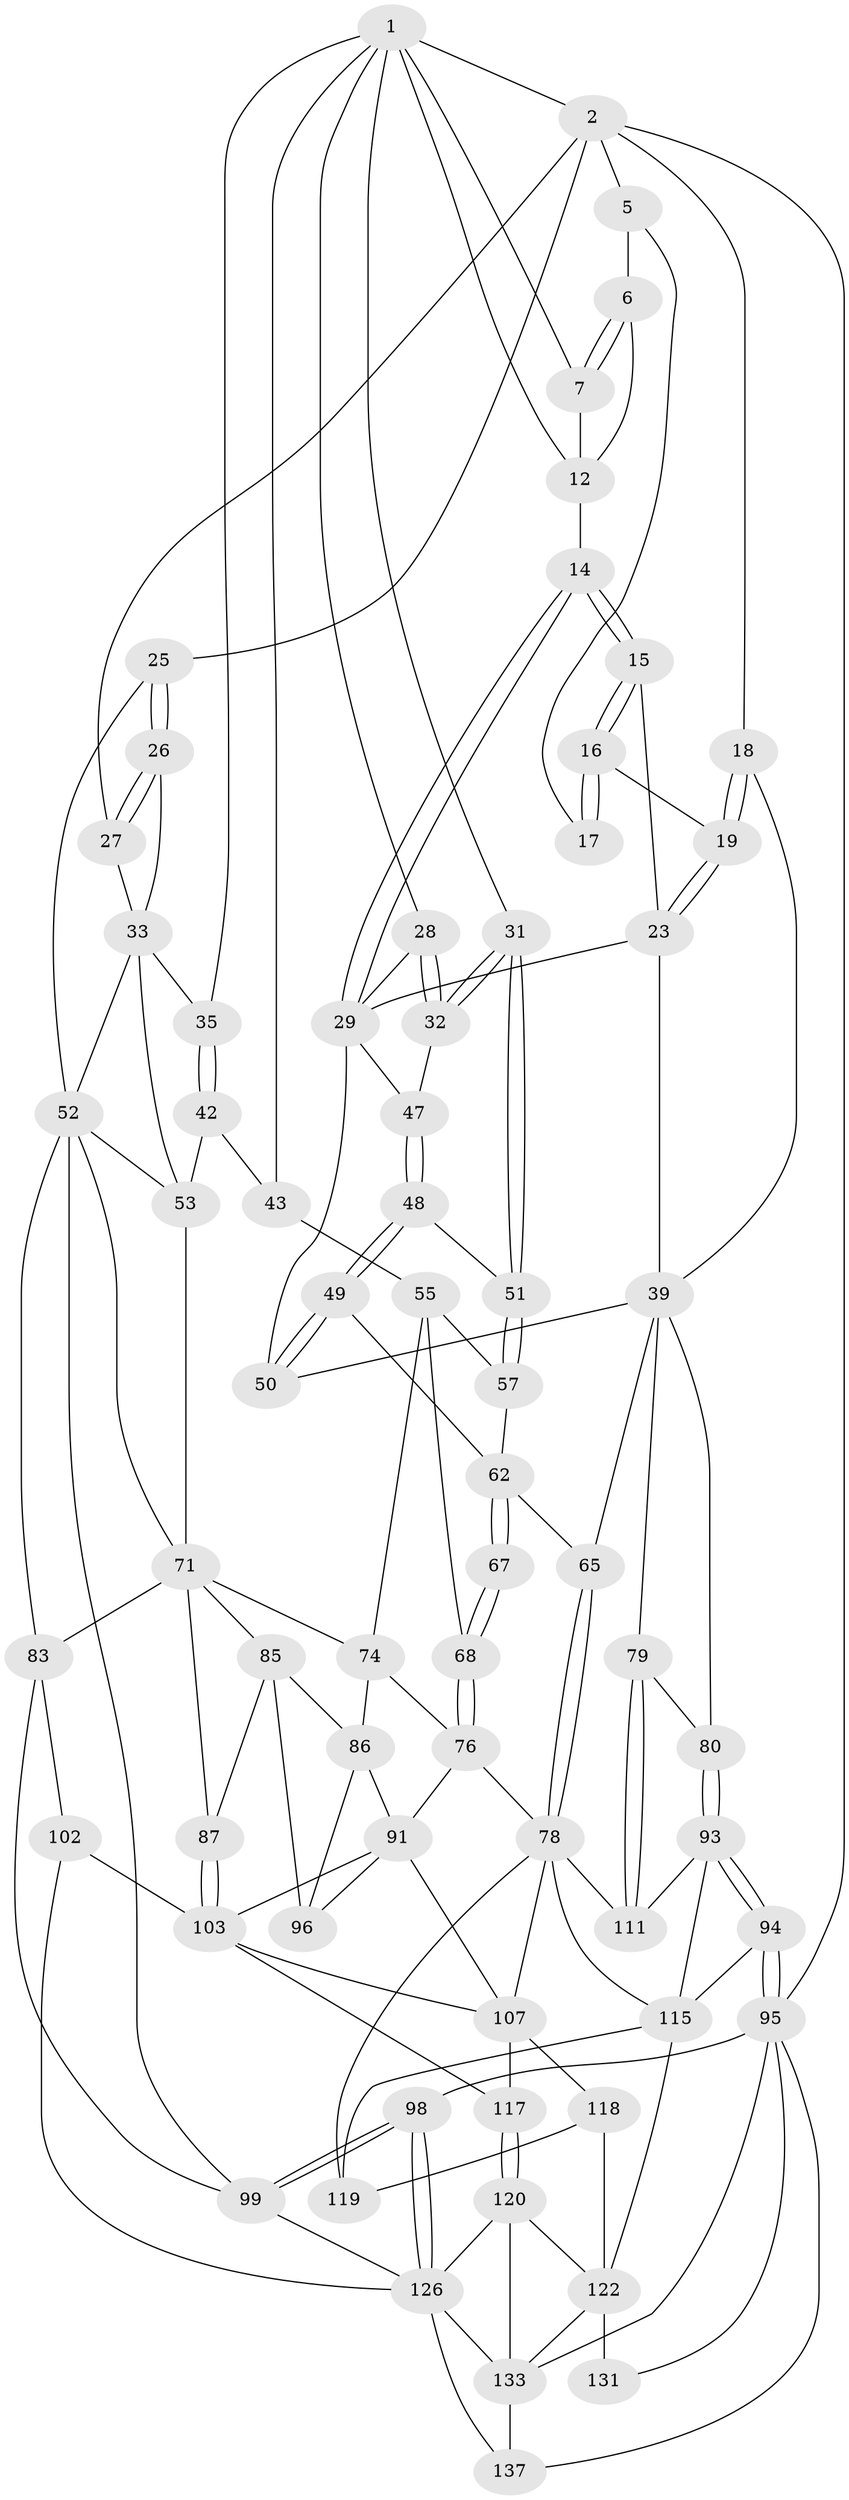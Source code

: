 // original degree distribution, {3: 0.014492753623188406, 4: 0.2318840579710145, 6: 0.21739130434782608, 5: 0.5362318840579711}
// Generated by graph-tools (version 1.1) at 2025/28/03/15/25 16:28:03]
// undirected, 69 vertices, 158 edges
graph export_dot {
graph [start="1"]
  node [color=gray90,style=filled];
  1 [pos="+0.6105159255063033+0",super="+8"];
  2 [pos="+0.8180291727930927+0",super="+3+21"];
  5 [pos="+0.08650762496264036+0"];
  6 [pos="+0.08866572084531608+0"];
  7 [pos="+0.3382898362072224+0",super="+11"];
  12 [pos="+0.33770040911819704+0.04718334878059422",super="+13"];
  14 [pos="+0.2008166542935106+0.11532164771969904"];
  15 [pos="+0.12831075429928301+0.11379260683596665"];
  16 [pos="+0.12282146568208348+0.09970794921827703",super="+20"];
  17 [pos="+0.08486681466444815+0"];
  18 [pos="+0+0.2692860199093239"];
  19 [pos="+0.06050519058865046+0.1244775614531073"];
  23 [pos="+0.0872948433539418+0.1269917914205047",super="+38"];
  25 [pos="+1+0.17039989547153342"];
  26 [pos="+1+0.14209486064754637"];
  27 [pos="+0.836510255472697+0.028902711024606686"];
  28 [pos="+0.3569999178839085+0.10859047795778509"];
  29 [pos="+0.21701149515101334+0.17987196622457682",super="+36"];
  31 [pos="+0.46133054997791056+0.20163724654183718"];
  32 [pos="+0.41568185404126284+0.19070322341270285"];
  33 [pos="+0.8423637812896947+0.09421518168568979",super="+34+41"];
  35 [pos="+0.6972207301330853+0.22178779218755604"];
  39 [pos="+0.09969713225007361+0.3446234770574295",super="+40+61"];
  42 [pos="+0.6767123199533398+0.31367717472576595"];
  43 [pos="+0.6596215767449262+0.317198325341865",super="+44"];
  47 [pos="+0.36981250494077333+0.21216882478487697"];
  48 [pos="+0.30776213227789745+0.3190187732090506"];
  49 [pos="+0.2784199816136177+0.33592618531008034"];
  50 [pos="+0.1519285688163794+0.34295015581833094"];
  51 [pos="+0.4329438486153439+0.3323303386677943"];
  52 [pos="+1+0.3389593251005996",super="+58"];
  53 [pos="+0.8336062217646633+0.31581195433599557",super="+54+60"];
  55 [pos="+0.527650475346879+0.37842916852396596",super="+56+69"];
  57 [pos="+0.4389217878397604+0.35398666530800504"];
  62 [pos="+0.39536438585995737+0.38513301798280486",super="+63"];
  65 [pos="+0.26575160157935046+0.5845136713696547"];
  67 [pos="+0.35888650796458366+0.454424143407163"];
  68 [pos="+0.46253049402814667+0.4569438850838725"];
  71 [pos="+0.7617769487889265+0.4522386907554965",super="+72"];
  74 [pos="+0.5817084319745912+0.49056984520240254",super="+75"];
  76 [pos="+0.4901665351637451+0.5236327771033412",super="+77"];
  78 [pos="+0.3219472597076501+0.6299183548399979",super="+110"];
  79 [pos="+0.18366217587312378+0.5961978848311923"];
  80 [pos="+0+0.4214464008740894"];
  83 [pos="+0.8832361944273709+0.5903931917718721",super="+101"];
  85 [pos="+0.6407192687947099+0.5597142730321716",super="+88"];
  86 [pos="+0.5927104861125652+0.6006136531668708",super="+90"];
  87 [pos="+0.7388553165264277+0.6470368567896393"];
  91 [pos="+0.5535751212723934+0.6487506019094453",super="+104+92"];
  93 [pos="+0+0.6750243771108879",super="+112"];
  94 [pos="+0+1"];
  95 [pos="+0+1",super="+138+97"];
  96 [pos="+0.6688323668038932+0.6433914710424501"];
  98 [pos="+1+1"];
  99 [pos="+1+0.8078827280397557",super="+100"];
  102 [pos="+0.780606438377234+0.7785980398092527"];
  103 [pos="+0.7800097533780105+0.7785019245030247",super="+105"];
  107 [pos="+0.531015643329743+0.6986312719596313",super="+108"];
  111 [pos="+0.06739319599982316+0.6985449439133503"];
  115 [pos="+0.15828176864933358+0.907478589687778",super="+116+125"];
  117 [pos="+0.6303488140531253+0.8726622460254182"];
  118 [pos="+0.40052555439263454+0.8776773212512499"];
  119 [pos="+0.2808909137122182+0.8240334917051935"];
  120 [pos="+0.6300529090140294+0.8740281391553045",super="+121"];
  122 [pos="+0.5106728712872+0.9143274441290675",super="+132+123"];
  126 [pos="+0.8746622254777+0.942117741733471",super="+127"];
  131 [pos="+0.30172142662713775+1"];
  133 [pos="+0.6283787030546767+0.9174119071343106",super="+134"];
  137 [pos="+0.7440218481079687+1"];
  1 -- 2 [weight=2];
  1 -- 35;
  1 -- 7;
  1 -- 43;
  1 -- 12;
  1 -- 28;
  1 -- 31;
  2 -- 18;
  2 -- 5;
  2 -- 25;
  2 -- 95 [weight=2];
  2 -- 27;
  5 -- 6;
  5 -- 17;
  6 -- 7;
  6 -- 7;
  6 -- 12;
  7 -- 12;
  12 -- 14;
  14 -- 15;
  14 -- 15;
  14 -- 29;
  14 -- 29;
  15 -- 16;
  15 -- 16;
  15 -- 23;
  16 -- 17 [weight=2];
  16 -- 17;
  16 -- 19;
  18 -- 19;
  18 -- 19;
  18 -- 39;
  19 -- 23;
  19 -- 23;
  23 -- 39;
  23 -- 29;
  25 -- 26;
  25 -- 26;
  25 -- 52;
  26 -- 27;
  26 -- 27;
  26 -- 33;
  27 -- 33;
  28 -- 29;
  28 -- 32;
  28 -- 32;
  29 -- 50;
  29 -- 47;
  31 -- 32;
  31 -- 32;
  31 -- 51;
  31 -- 51;
  32 -- 47;
  33 -- 35;
  33 -- 52;
  33 -- 53;
  35 -- 42;
  35 -- 42;
  39 -- 80;
  39 -- 65;
  39 -- 50;
  39 -- 79;
  42 -- 43;
  42 -- 53;
  43 -- 55 [weight=2];
  47 -- 48;
  47 -- 48;
  48 -- 49;
  48 -- 49;
  48 -- 51;
  49 -- 50;
  49 -- 50;
  49 -- 62;
  51 -- 57;
  51 -- 57;
  52 -- 83;
  52 -- 99;
  52 -- 71;
  52 -- 53;
  53 -- 71;
  55 -- 57;
  55 -- 68;
  55 -- 74;
  57 -- 62;
  62 -- 67 [weight=2];
  62 -- 67;
  62 -- 65;
  65 -- 78;
  65 -- 78;
  67 -- 68;
  67 -- 68;
  68 -- 76;
  68 -- 76;
  71 -- 83;
  71 -- 85;
  71 -- 87;
  71 -- 74;
  74 -- 76;
  74 -- 86;
  76 -- 91;
  76 -- 78;
  78 -- 115;
  78 -- 119;
  78 -- 107;
  78 -- 111;
  79 -- 80;
  79 -- 111;
  79 -- 111;
  80 -- 93;
  80 -- 93;
  83 -- 99;
  83 -- 102;
  85 -- 86;
  85 -- 96;
  85 -- 87;
  86 -- 96;
  86 -- 91;
  87 -- 103;
  87 -- 103;
  91 -- 96;
  91 -- 103;
  91 -- 107;
  93 -- 94;
  93 -- 94;
  93 -- 111;
  93 -- 115;
  94 -- 95;
  94 -- 95;
  94 -- 115;
  95 -- 131;
  95 -- 133;
  95 -- 137;
  95 -- 98;
  98 -- 99;
  98 -- 99;
  98 -- 126;
  98 -- 126;
  99 -- 126;
  102 -- 103;
  102 -- 126;
  103 -- 107;
  103 -- 117;
  107 -- 117;
  107 -- 118;
  115 -- 119;
  115 -- 122;
  117 -- 120;
  117 -- 120;
  118 -- 119;
  118 -- 122;
  120 -- 126;
  120 -- 122;
  120 -- 133;
  122 -- 133;
  122 -- 131 [weight=2];
  126 -- 133;
  126 -- 137;
  133 -- 137;
}
